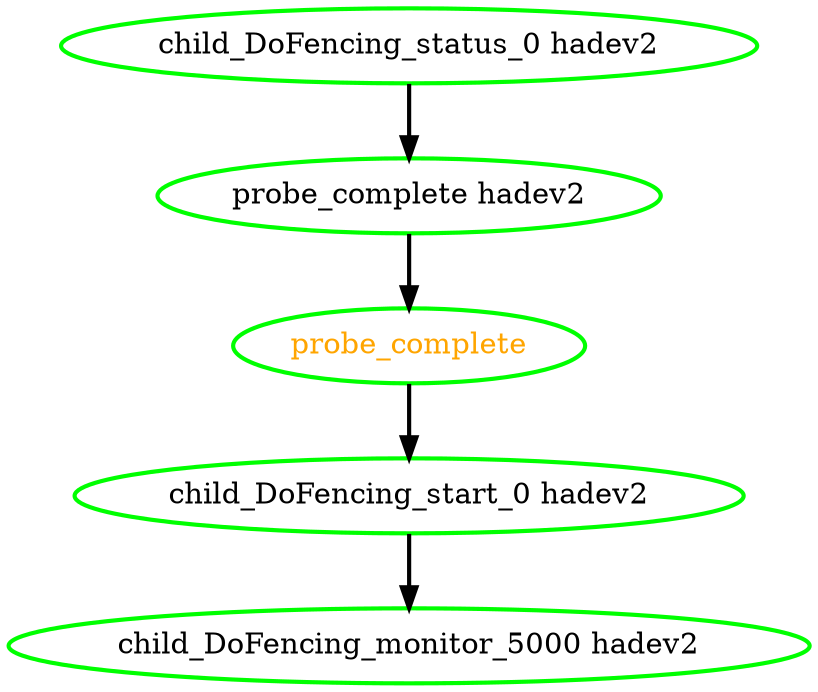 digraph "g" {
	size = "30,30"
"probe_complete" [ style=bold color="green" fontcolor="orange" ]
"probe_complete hadev2" [ style=bold color="green" fontcolor="black" ]
"child_DoFencing_status_0 hadev2" [ style=bold color="green" fontcolor="black" ]
"child_DoFencing_start_0 hadev2" [ style=bold color="green" fontcolor="black" ]
"child_DoFencing_monitor_5000 hadev2" [ style=bold color="green" fontcolor="black" ]
"probe_complete hadev2" -> "probe_complete" [ style = bold]
"child_DoFencing_status_0 hadev2" -> "probe_complete hadev2" [ style = bold]
"probe_complete" -> "child_DoFencing_start_0 hadev2" [ style = bold]
"child_DoFencing_start_0 hadev2" -> "child_DoFencing_monitor_5000 hadev2" [ style = bold]
}
